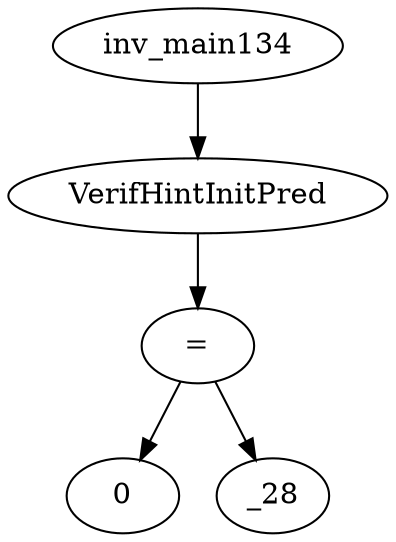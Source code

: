digraph dag {
0 [label="inv_main134"];
1 [label="VerifHintInitPred"];
2 [label="="];
3 [label="0"];
4 [label="_28"];
0->1
1->2
2->4
2 -> 3
}
